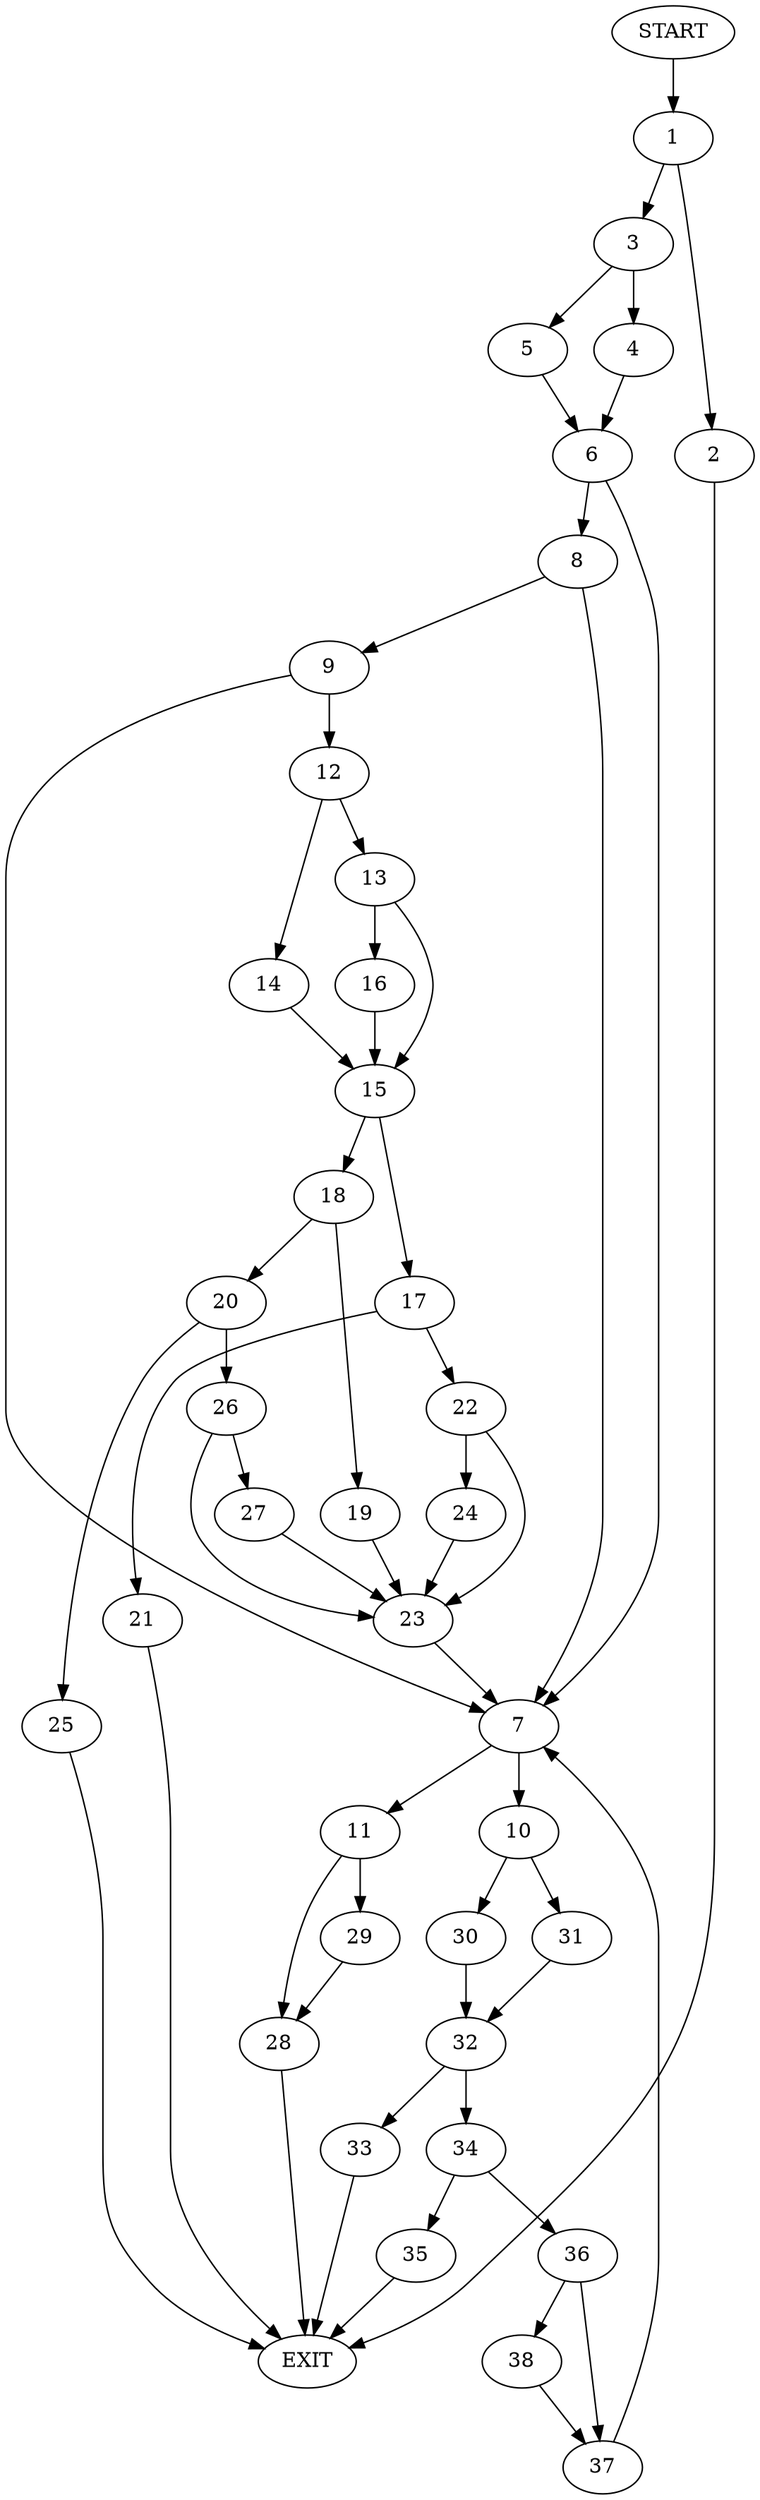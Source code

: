digraph {
0 [label="START"]
39 [label="EXIT"]
0 -> 1
1 -> 2
1 -> 3
2 -> 39
3 -> 4
3 -> 5
5 -> 6
4 -> 6
6 -> 7
6 -> 8
8 -> 7
8 -> 9
7 -> 10
7 -> 11
9 -> 7
9 -> 12
12 -> 13
12 -> 14
14 -> 15
13 -> 15
13 -> 16
15 -> 17
15 -> 18
16 -> 15
18 -> 19
18 -> 20
17 -> 21
17 -> 22
21 -> 39
22 -> 23
22 -> 24
23 -> 7
24 -> 23
19 -> 23
20 -> 25
20 -> 26
26 -> 23
26 -> 27
25 -> 39
27 -> 23
11 -> 28
11 -> 29
10 -> 30
10 -> 31
30 -> 32
31 -> 32
32 -> 33
32 -> 34
33 -> 39
34 -> 35
34 -> 36
35 -> 39
36 -> 37
36 -> 38
37 -> 7
38 -> 37
28 -> 39
29 -> 28
}
